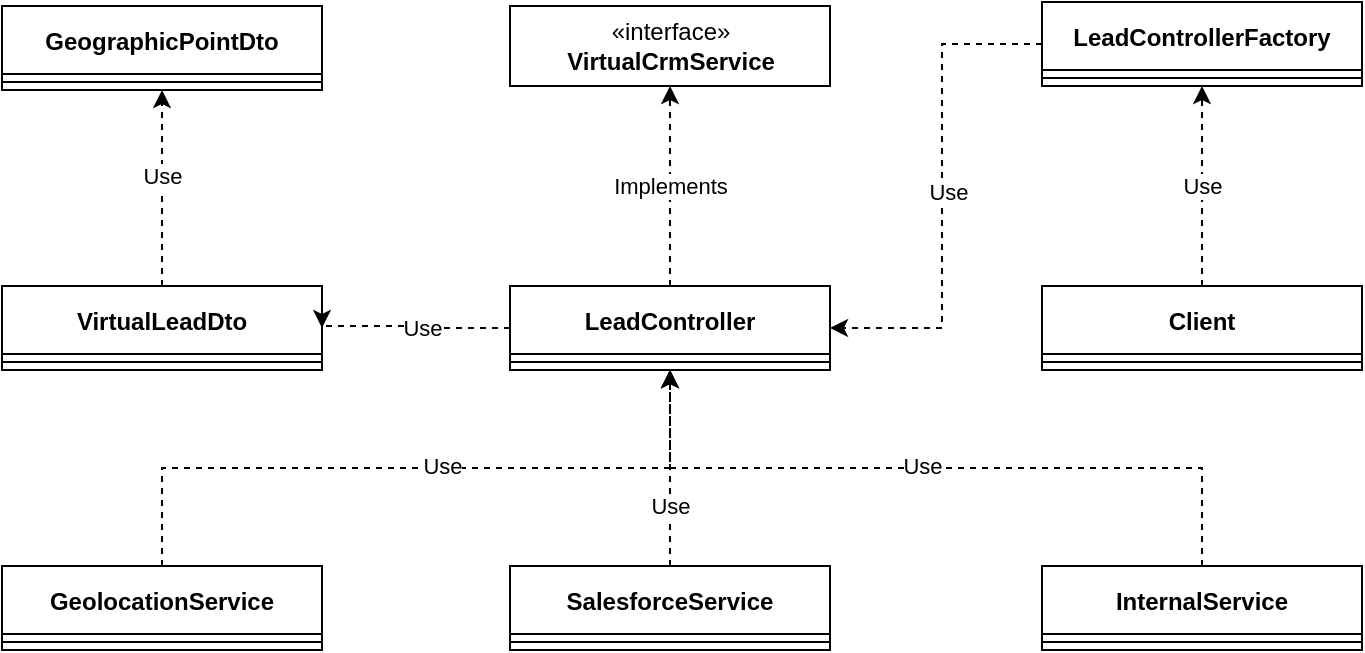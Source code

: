 <mxfile version="20.5.3" type="embed"><diagram id="_3sU7wUgG3sTxRSbu_Yf" name="Class"><mxGraphModel dx="1069" dy="476" grid="1" gridSize="10" guides="1" tooltips="1" connect="1" arrows="1" fold="1" page="1" pageScale="1" pageWidth="827" pageHeight="1169" math="0" shadow="0"><root><mxCell id="0"/><mxCell id="1" parent="0"/><mxCell id="25" style="edgeStyle=orthogonalEdgeStyle;rounded=0;orthogonalLoop=1;jettySize=auto;html=1;exitX=0.5;exitY=0;exitDx=0;exitDy=0;entryX=0.5;entryY=1;entryDx=0;entryDy=0;dashed=1;" edge="1" parent="1" source="6" target="23"><mxGeometry relative="1" as="geometry"/></mxCell><mxCell id="27" value="Implements" style="edgeLabel;html=1;align=center;verticalAlign=middle;resizable=0;points=[];" vertex="1" connectable="0" parent="25"><mxGeometry x="-0.26" y="-1" relative="1" as="geometry"><mxPoint x="-1" y="-13" as="offset"/></mxGeometry></mxCell><mxCell id="6" value="LeadController" style="swimlane;fontStyle=1;align=center;verticalAlign=middle;childLayout=stackLayout;horizontal=1;startSize=34;horizontalStack=0;resizeParent=1;resizeParentMax=0;resizeLast=0;collapsible=1;marginBottom=0;" vertex="1" parent="1"><mxGeometry x="334" y="180" width="160" height="42" as="geometry"/></mxCell><mxCell id="8" value="" style="line;strokeWidth=1;fillColor=none;align=left;verticalAlign=middle;spacingTop=-1;spacingLeft=3;spacingRight=3;rotatable=0;labelPosition=right;points=[];portConstraint=eastwest;strokeColor=inherit;" vertex="1" parent="6"><mxGeometry y="34" width="160" height="8" as="geometry"/></mxCell><mxCell id="23" value="«interface»&lt;br&gt;&lt;b&gt;VirtualCrmService&lt;/b&gt;" style="html=1;" vertex="1" parent="1"><mxGeometry x="334" y="40" width="160" height="40" as="geometry"/></mxCell><mxCell id="43" style="edgeStyle=orthogonalEdgeStyle;rounded=0;orthogonalLoop=1;jettySize=auto;html=1;exitX=0.5;exitY=0;exitDx=0;exitDy=0;entryX=0.5;entryY=1;entryDx=0;entryDy=0;dashed=1;" edge="1" parent="1" source="28" target="6"><mxGeometry relative="1" as="geometry"/></mxCell><mxCell id="53" value="Use" style="edgeLabel;html=1;align=center;verticalAlign=middle;resizable=0;points=[];" vertex="1" connectable="0" parent="43"><mxGeometry x="-0.114" y="-2" relative="1" as="geometry"><mxPoint x="33" y="-3" as="offset"/></mxGeometry></mxCell><mxCell id="28" value="GeolocationService" style="swimlane;fontStyle=1;align=center;verticalAlign=middle;childLayout=stackLayout;horizontal=1;startSize=34;horizontalStack=0;resizeParent=1;resizeParentMax=0;resizeLast=0;collapsible=1;marginBottom=0;" vertex="1" parent="1"><mxGeometry x="80" y="320" width="160" height="42" as="geometry"/></mxCell><mxCell id="29" value="" style="line;strokeWidth=1;fillColor=none;align=left;verticalAlign=middle;spacingTop=-1;spacingLeft=3;spacingRight=3;rotatable=0;labelPosition=right;points=[];portConstraint=eastwest;strokeColor=inherit;" vertex="1" parent="28"><mxGeometry y="34" width="160" height="8" as="geometry"/></mxCell><mxCell id="30" value="GeographicPointDto" style="swimlane;fontStyle=1;align=center;verticalAlign=middle;childLayout=stackLayout;horizontal=1;startSize=34;horizontalStack=0;resizeParent=1;resizeParentMax=0;resizeLast=0;collapsible=1;marginBottom=0;" vertex="1" parent="1"><mxGeometry x="80" y="40" width="160" height="42" as="geometry"/></mxCell><mxCell id="31" value="" style="line;strokeWidth=1;fillColor=none;align=left;verticalAlign=middle;spacingTop=-1;spacingLeft=3;spacingRight=3;rotatable=0;labelPosition=right;points=[];portConstraint=eastwest;strokeColor=inherit;" vertex="1" parent="30"><mxGeometry y="34" width="160" height="8" as="geometry"/></mxCell><mxCell id="34" style="edgeStyle=orthogonalEdgeStyle;rounded=0;orthogonalLoop=1;jettySize=auto;html=1;exitX=0.5;exitY=0;exitDx=0;exitDy=0;entryX=0.5;entryY=1;entryDx=0;entryDy=0;dashed=1;" edge="1" parent="1" source="32" target="30"><mxGeometry relative="1" as="geometry"><Array as="points"><mxPoint x="160" y="150"/><mxPoint x="160" y="150"/></Array></mxGeometry></mxCell><mxCell id="36" value="Use" style="edgeLabel;html=1;align=center;verticalAlign=middle;resizable=0;points=[];" vertex="1" connectable="0" parent="34"><mxGeometry x="0.277" y="-4" relative="1" as="geometry"><mxPoint x="-4" y="7" as="offset"/></mxGeometry></mxCell><mxCell id="32" value="VirtualLeadDto" style="swimlane;fontStyle=1;align=center;verticalAlign=middle;childLayout=stackLayout;horizontal=1;startSize=34;horizontalStack=0;resizeParent=1;resizeParentMax=0;resizeLast=0;collapsible=1;marginBottom=0;" vertex="1" parent="1"><mxGeometry x="80" y="180" width="160" height="42" as="geometry"/></mxCell><mxCell id="33" value="" style="line;strokeWidth=1;fillColor=none;align=left;verticalAlign=middle;spacingTop=-1;spacingLeft=3;spacingRight=3;rotatable=0;labelPosition=right;points=[];portConstraint=eastwest;strokeColor=inherit;" vertex="1" parent="32"><mxGeometry y="34" width="160" height="8" as="geometry"/></mxCell><mxCell id="37" style="edgeStyle=orthogonalEdgeStyle;rounded=0;orthogonalLoop=1;jettySize=auto;html=1;exitX=0;exitY=0.5;exitDx=0;exitDy=0;dashed=1;entryX=1;entryY=0.5;entryDx=0;entryDy=0;" edge="1" parent="1" source="6" target="32"><mxGeometry relative="1" as="geometry"><mxPoint x="170" y="190" as="sourcePoint"/><mxPoint x="270" y="150" as="targetPoint"/><Array as="points"><mxPoint x="300" y="201"/><mxPoint x="300" y="200"/></Array></mxGeometry></mxCell><mxCell id="38" value="Use" style="edgeLabel;html=1;align=center;verticalAlign=middle;resizable=0;points=[];" vertex="1" connectable="0" parent="37"><mxGeometry x="0.277" y="-4" relative="1" as="geometry"><mxPoint x="16" y="5" as="offset"/></mxGeometry></mxCell><mxCell id="50" style="edgeStyle=orthogonalEdgeStyle;rounded=0;orthogonalLoop=1;jettySize=auto;html=1;exitX=0.5;exitY=0;exitDx=0;exitDy=0;entryX=0.5;entryY=1;entryDx=0;entryDy=0;dashed=1;" edge="1" parent="1" source="39" target="6"><mxGeometry relative="1" as="geometry"/></mxCell><mxCell id="55" value="Use" style="edgeLabel;html=1;align=center;verticalAlign=middle;resizable=0;points=[];" vertex="1" connectable="0" parent="50"><mxGeometry x="-0.735" y="1" relative="1" as="geometry"><mxPoint x="1" y="-17" as="offset"/></mxGeometry></mxCell><mxCell id="39" value="SalesforceService" style="swimlane;fontStyle=1;align=center;verticalAlign=middle;childLayout=stackLayout;horizontal=1;startSize=34;horizontalStack=0;resizeParent=1;resizeParentMax=0;resizeLast=0;collapsible=1;marginBottom=0;" vertex="1" parent="1"><mxGeometry x="334" y="320" width="160" height="42" as="geometry"/></mxCell><mxCell id="40" value="" style="line;strokeWidth=1;fillColor=none;align=left;verticalAlign=middle;spacingTop=-1;spacingLeft=3;spacingRight=3;rotatable=0;labelPosition=right;points=[];portConstraint=eastwest;strokeColor=inherit;" vertex="1" parent="39"><mxGeometry y="34" width="160" height="8" as="geometry"/></mxCell><mxCell id="51" style="edgeStyle=orthogonalEdgeStyle;rounded=0;orthogonalLoop=1;jettySize=auto;html=1;exitX=0.5;exitY=0;exitDx=0;exitDy=0;entryX=0.5;entryY=1;entryDx=0;entryDy=0;dashed=1;" edge="1" parent="1" source="41" target="6"><mxGeometry relative="1" as="geometry"/></mxCell><mxCell id="54" value="Use" style="edgeLabel;html=1;align=center;verticalAlign=middle;resizable=0;points=[];" vertex="1" connectable="0" parent="51"><mxGeometry x="-0.071" y="3" relative="1" as="geometry"><mxPoint x="-20" y="-4" as="offset"/></mxGeometry></mxCell><mxCell id="41" value="InternalService" style="swimlane;fontStyle=1;align=center;verticalAlign=middle;childLayout=stackLayout;horizontal=1;startSize=34;horizontalStack=0;resizeParent=1;resizeParentMax=0;resizeLast=0;collapsible=1;marginBottom=0;" vertex="1" parent="1"><mxGeometry x="600" y="320" width="160" height="42" as="geometry"/></mxCell><mxCell id="42" value="" style="line;strokeWidth=1;fillColor=none;align=left;verticalAlign=middle;spacingTop=-1;spacingLeft=3;spacingRight=3;rotatable=0;labelPosition=right;points=[];portConstraint=eastwest;strokeColor=inherit;" vertex="1" parent="41"><mxGeometry y="34" width="160" height="8" as="geometry"/></mxCell><mxCell id="60" style="edgeStyle=orthogonalEdgeStyle;rounded=0;orthogonalLoop=1;jettySize=auto;html=1;exitX=0.5;exitY=0;exitDx=0;exitDy=0;entryX=0.5;entryY=1;entryDx=0;entryDy=0;dashed=1;" edge="1" parent="1" source="56" target="58"><mxGeometry relative="1" as="geometry"/></mxCell><mxCell id="61" value="Use" style="edgeLabel;html=1;align=center;verticalAlign=middle;resizable=0;points=[];" vertex="1" connectable="0" parent="60"><mxGeometry x="-0.22" relative="1" as="geometry"><mxPoint y="-11" as="offset"/></mxGeometry></mxCell><mxCell id="56" value="Client" style="swimlane;fontStyle=1;align=center;verticalAlign=middle;childLayout=stackLayout;horizontal=1;startSize=34;horizontalStack=0;resizeParent=1;resizeParentMax=0;resizeLast=0;collapsible=1;marginBottom=0;" vertex="1" parent="1"><mxGeometry x="600" y="180" width="160" height="42" as="geometry"/></mxCell><mxCell id="57" value="" style="line;strokeWidth=1;fillColor=none;align=left;verticalAlign=middle;spacingTop=-1;spacingLeft=3;spacingRight=3;rotatable=0;labelPosition=right;points=[];portConstraint=eastwest;strokeColor=inherit;" vertex="1" parent="56"><mxGeometry y="34" width="160" height="8" as="geometry"/></mxCell><mxCell id="62" style="edgeStyle=orthogonalEdgeStyle;rounded=0;orthogonalLoop=1;jettySize=auto;html=1;exitX=0;exitY=0.5;exitDx=0;exitDy=0;entryX=1;entryY=0.5;entryDx=0;entryDy=0;dashed=1;" edge="1" parent="1" source="58" target="6"><mxGeometry relative="1" as="geometry"><Array as="points"><mxPoint x="550" y="59"/><mxPoint x="550" y="201"/></Array></mxGeometry></mxCell><mxCell id="63" value="Use" style="edgeLabel;html=1;align=center;verticalAlign=middle;resizable=0;points=[];" vertex="1" connectable="0" parent="62"><mxGeometry x="-0.145" y="3" relative="1" as="geometry"><mxPoint y="18" as="offset"/></mxGeometry></mxCell><mxCell id="58" value="LeadControllerFactory" style="swimlane;fontStyle=1;align=center;verticalAlign=middle;childLayout=stackLayout;horizontal=1;startSize=34;horizontalStack=0;resizeParent=1;resizeParentMax=0;resizeLast=0;collapsible=1;marginBottom=0;" vertex="1" parent="1"><mxGeometry x="600" y="38" width="160" height="42" as="geometry"/></mxCell><mxCell id="59" value="" style="line;strokeWidth=1;fillColor=none;align=left;verticalAlign=middle;spacingTop=-1;spacingLeft=3;spacingRight=3;rotatable=0;labelPosition=right;points=[];portConstraint=eastwest;strokeColor=inherit;" vertex="1" parent="58"><mxGeometry y="34" width="160" height="8" as="geometry"/></mxCell></root></mxGraphModel></diagram></mxfile>